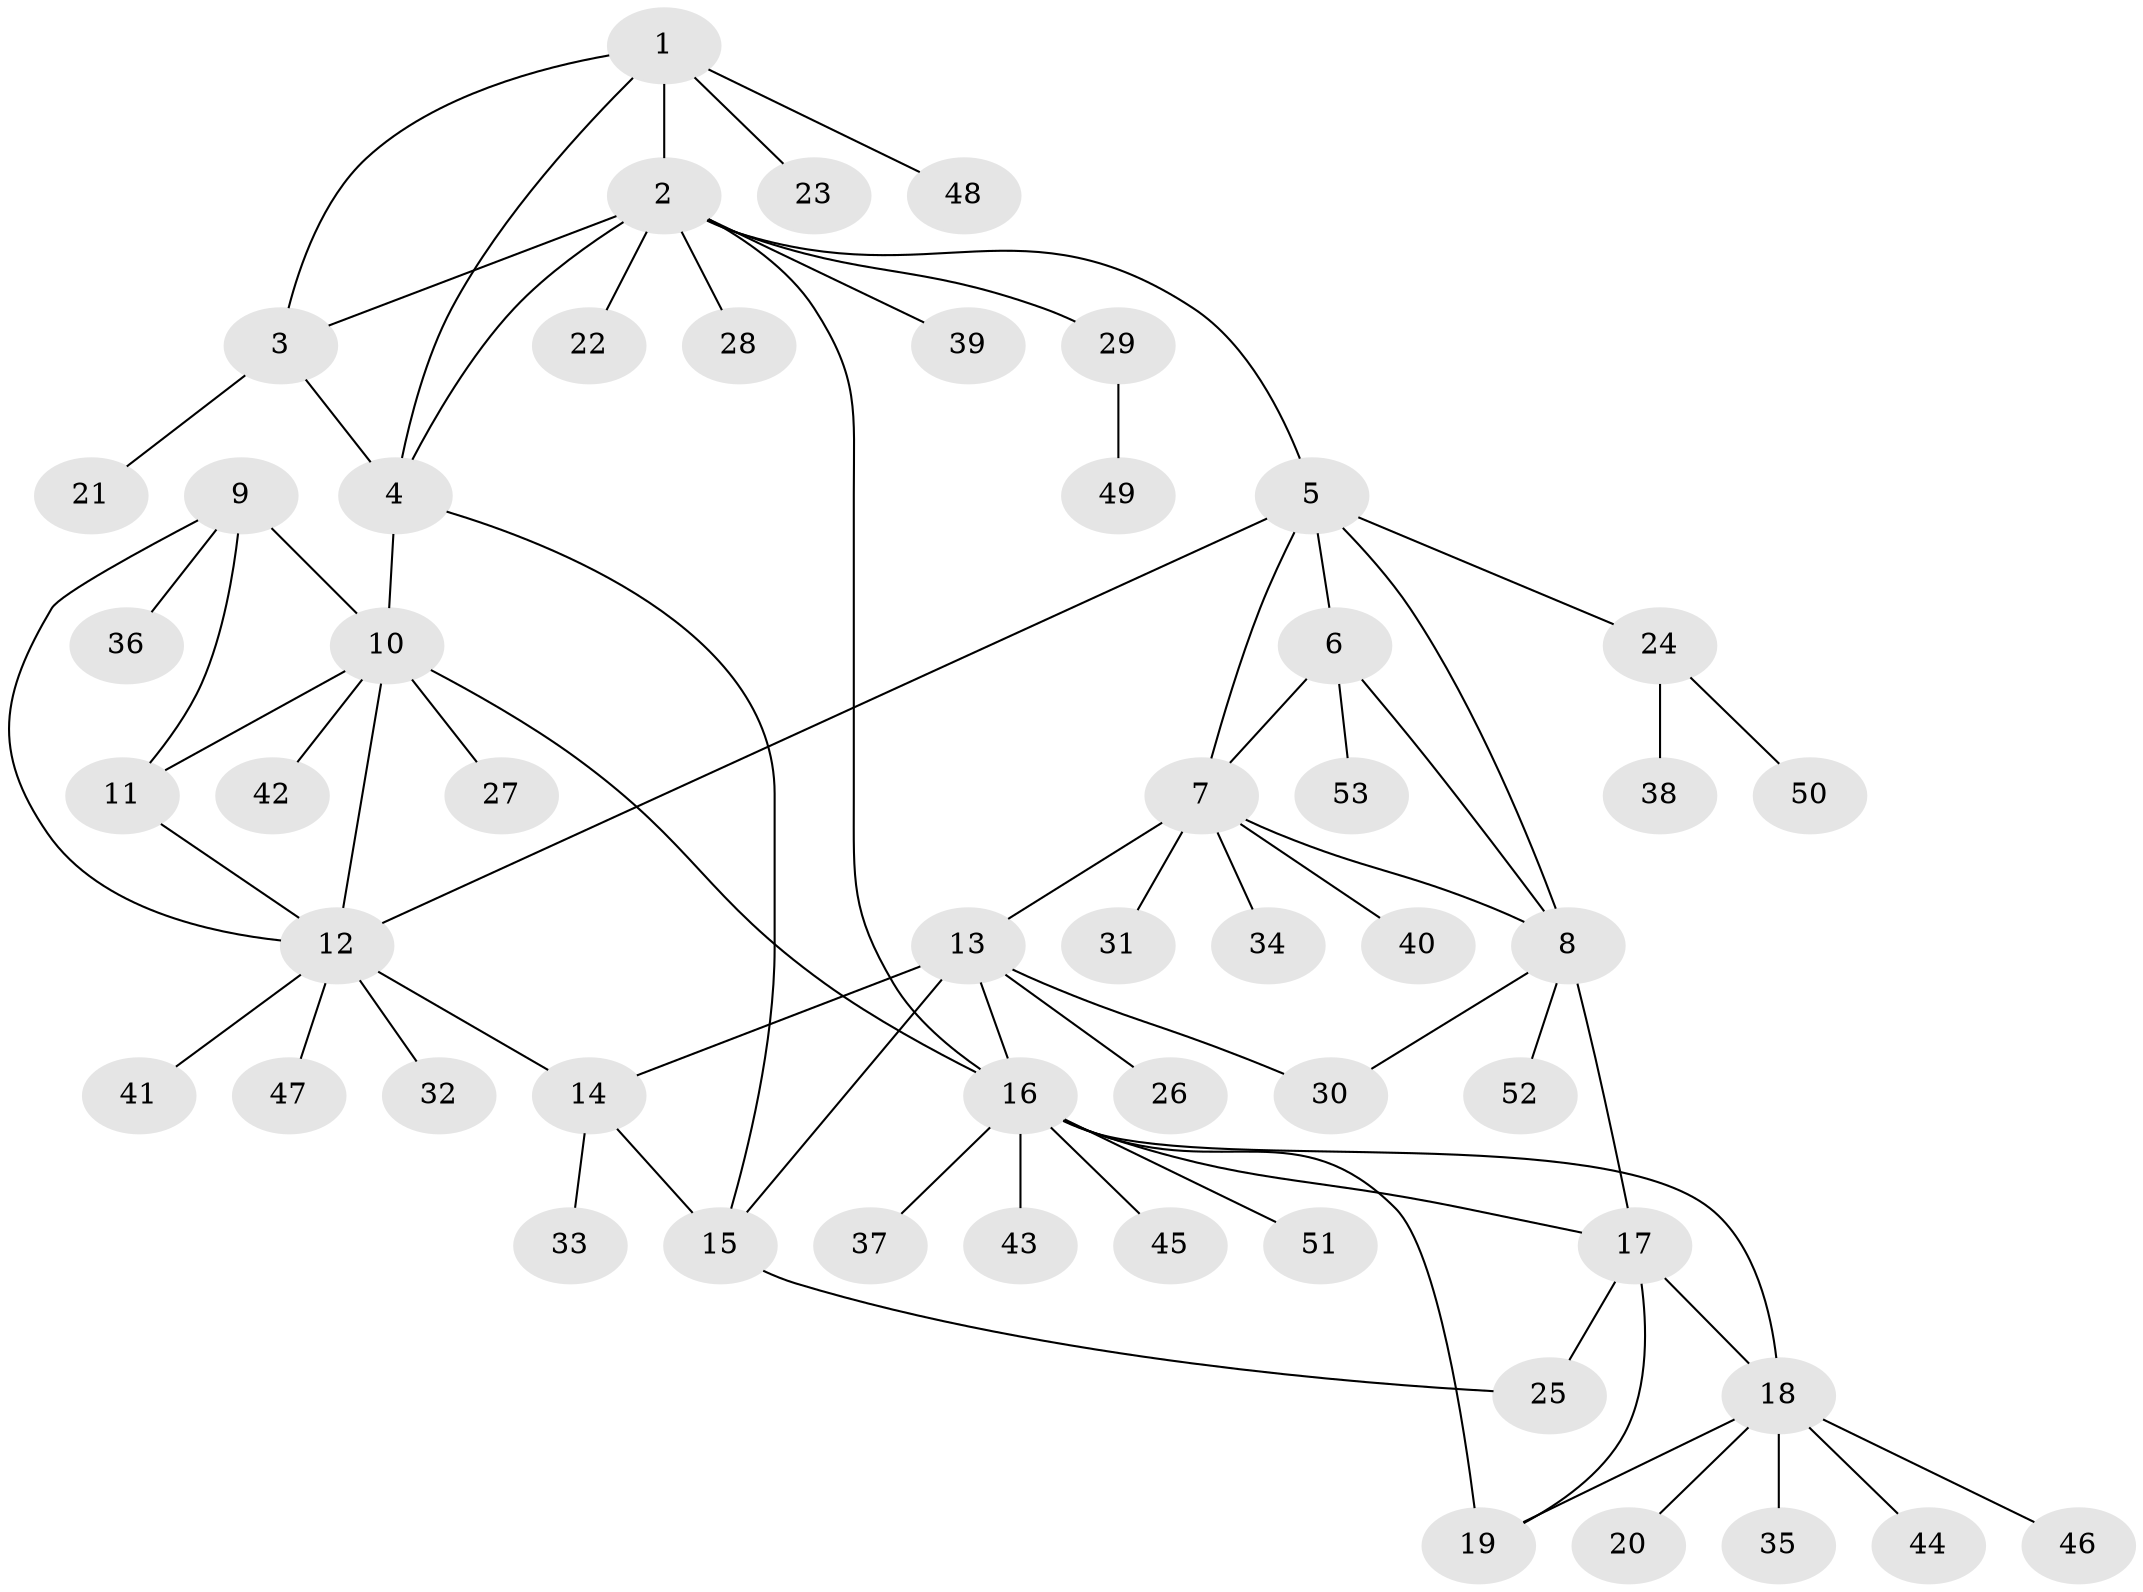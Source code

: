 // original degree distribution, {6: 0.011494252873563218, 10: 0.011494252873563218, 5: 0.04597701149425287, 7: 0.022988505747126436, 9: 0.022988505747126436, 4: 0.06896551724137931, 8: 0.04597701149425287, 11: 0.011494252873563218, 2: 0.14942528735632185, 1: 0.5862068965517241, 3: 0.022988505747126436}
// Generated by graph-tools (version 1.1) at 2025/52/03/04/25 22:52:37]
// undirected, 53 vertices, 73 edges
graph export_dot {
  node [color=gray90,style=filled];
  1;
  2;
  3;
  4;
  5;
  6;
  7;
  8;
  9;
  10;
  11;
  12;
  13;
  14;
  15;
  16;
  17;
  18;
  19;
  20;
  21;
  22;
  23;
  24;
  25;
  26;
  27;
  28;
  29;
  30;
  31;
  32;
  33;
  34;
  35;
  36;
  37;
  38;
  39;
  40;
  41;
  42;
  43;
  44;
  45;
  46;
  47;
  48;
  49;
  50;
  51;
  52;
  53;
  1 -- 2 [weight=1.0];
  1 -- 3 [weight=1.0];
  1 -- 4 [weight=1.0];
  1 -- 23 [weight=1.0];
  1 -- 48 [weight=1.0];
  2 -- 3 [weight=1.0];
  2 -- 4 [weight=1.0];
  2 -- 5 [weight=1.0];
  2 -- 16 [weight=1.0];
  2 -- 22 [weight=1.0];
  2 -- 28 [weight=1.0];
  2 -- 29 [weight=1.0];
  2 -- 39 [weight=1.0];
  3 -- 4 [weight=1.0];
  3 -- 21 [weight=1.0];
  4 -- 10 [weight=1.0];
  4 -- 15 [weight=1.0];
  5 -- 6 [weight=1.0];
  5 -- 7 [weight=1.0];
  5 -- 8 [weight=1.0];
  5 -- 12 [weight=1.0];
  5 -- 24 [weight=1.0];
  6 -- 7 [weight=1.0];
  6 -- 8 [weight=1.0];
  6 -- 53 [weight=1.0];
  7 -- 8 [weight=1.0];
  7 -- 13 [weight=1.0];
  7 -- 31 [weight=2.0];
  7 -- 34 [weight=1.0];
  7 -- 40 [weight=1.0];
  8 -- 17 [weight=1.0];
  8 -- 30 [weight=1.0];
  8 -- 52 [weight=1.0];
  9 -- 10 [weight=1.0];
  9 -- 11 [weight=1.0];
  9 -- 12 [weight=1.0];
  9 -- 36 [weight=1.0];
  10 -- 11 [weight=1.0];
  10 -- 12 [weight=1.0];
  10 -- 16 [weight=1.0];
  10 -- 27 [weight=1.0];
  10 -- 42 [weight=1.0];
  11 -- 12 [weight=1.0];
  12 -- 14 [weight=1.0];
  12 -- 32 [weight=1.0];
  12 -- 41 [weight=1.0];
  12 -- 47 [weight=1.0];
  13 -- 14 [weight=1.0];
  13 -- 15 [weight=2.0];
  13 -- 16 [weight=1.0];
  13 -- 26 [weight=1.0];
  13 -- 30 [weight=1.0];
  14 -- 15 [weight=2.0];
  14 -- 33 [weight=3.0];
  15 -- 25 [weight=1.0];
  16 -- 17 [weight=1.0];
  16 -- 18 [weight=1.0];
  16 -- 19 [weight=1.0];
  16 -- 37 [weight=1.0];
  16 -- 43 [weight=1.0];
  16 -- 45 [weight=1.0];
  16 -- 51 [weight=1.0];
  17 -- 18 [weight=1.0];
  17 -- 19 [weight=1.0];
  17 -- 25 [weight=1.0];
  18 -- 19 [weight=1.0];
  18 -- 20 [weight=1.0];
  18 -- 35 [weight=1.0];
  18 -- 44 [weight=1.0];
  18 -- 46 [weight=1.0];
  24 -- 38 [weight=1.0];
  24 -- 50 [weight=1.0];
  29 -- 49 [weight=1.0];
}
